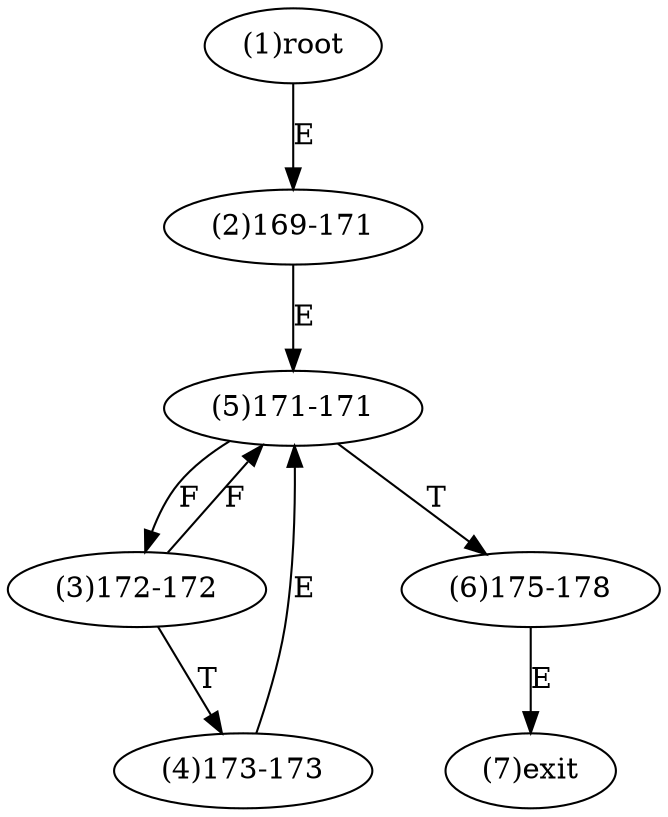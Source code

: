 digraph "" { 
1[ label="(1)root"];
2[ label="(2)169-171"];
3[ label="(3)172-172"];
4[ label="(4)173-173"];
5[ label="(5)171-171"];
6[ label="(6)175-178"];
7[ label="(7)exit"];
1->2[ label="E"];
2->5[ label="E"];
3->5[ label="F"];
3->4[ label="T"];
4->5[ label="E"];
5->3[ label="F"];
5->6[ label="T"];
6->7[ label="E"];
}